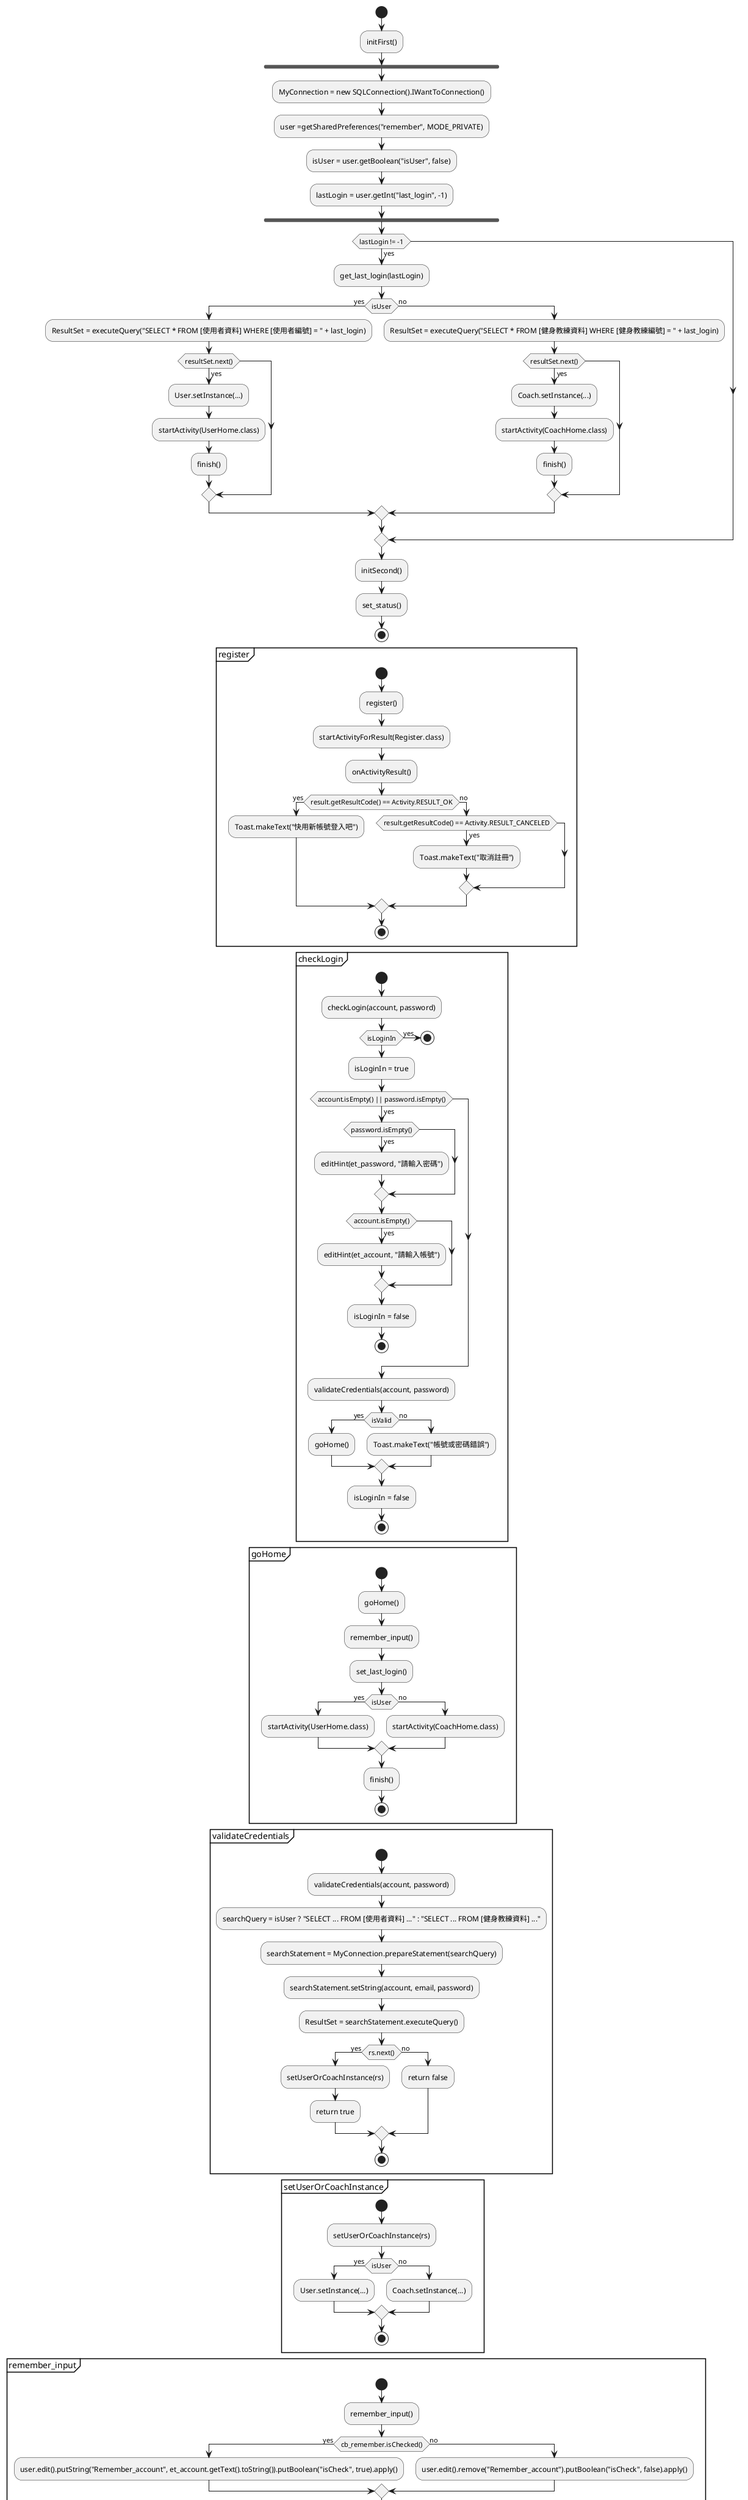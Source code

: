 plantuml
'把Login.class複製給Gemini，「請把他們轉成plaintUml，我要知道整個類別中所有函式的判斷與運行流程」
@startuml
skinparam defaultTextAlignment left

start
:initFirst();
fork
:MyConnection = new SQLConnection().IWantToConnection();
:user =getSharedPreferences("remember", MODE_PRIVATE);
:isUser = user.getBoolean("isUser", false);
:lastLogin = user.getInt("last_login", -1);
end fork
if (lastLogin != -1) then (yes)
:get_last_login(lastLogin);
    if (isUser) then (yes)
        :ResultSet = executeQuery("SELECT * FROM [使用者資料] WHERE [使用者編號] = " + last_login);
        if (resultSet.next()) then (yes)
            :User.setInstance(...);
            :startActivity(UserHome.class);
            :finish();
        endif
    else (no)
        :ResultSet = executeQuery("SELECT * FROM [健身教練資料] WHERE [健身教練編號] = " + last_login);
        if (resultSet.next()) then (yes)
            :Coach.setInstance(...);
            :startActivity(CoachHome.class);
            :finish();
        endif
    endif
endif
:initSecond();
:set_status();
stop

partition register {
start
:register();
:startActivityForResult(Register.class);
:onActivityResult();
if (result.getResultCode() == Activity.RESULT_OK) then (yes)
:Toast.makeText("快用新帳號登入吧");
else (no)
if (result.getResultCode() == Activity.RESULT_CANCELED) then (yes)
:Toast.makeText("取消註冊");
endif
endif
stop
}

partition checkLogin {
start
:checkLogin(account, password);
if (isLoginIn) then (yes)
stop
endif
:isLoginIn = true;
if (account.isEmpty() || password.isEmpty()) then (yes)
if (password.isEmpty()) then (yes)
:editHint(et_password, "請輸入密碼");
endif
if (account.isEmpty()) then (yes)
:editHint(et_account, "請輸入帳號");
endif
:isLoginIn = false;
stop
endif
:validateCredentials(account, password);
if (isValid) then (yes)
:goHome();
else (no)
:Toast.makeText("帳號或密碼錯誤");
endif
:isLoginIn = false;
stop
}

partition goHome {
start
:goHome();
:remember_input();
:set_last_login();
if (isUser) then (yes)
:startActivity(UserHome.class);
else (no)
:startActivity(CoachHome.class);
endif
:finish();
stop
}

partition validateCredentials {
start
:validateCredentials(account, password);
:searchQuery = isUser ? "SELECT ... FROM [使用者資料] ..." : "SELECT ... FROM [健身教練資料] ...";
:searchStatement = MyConnection.prepareStatement(searchQuery);
:searchStatement.setString(account, email, password);
:ResultSet = searchStatement.executeQuery();
if (rs.next()) then (yes)
:setUserOrCoachInstance(rs);
:return true;
else (no)
:return false;
endif
stop
}

partition setUserOrCoachInstance {
start
:setUserOrCoachInstance(rs);
if (isUser) then (yes)
:User.setInstance(...);
else (no)
:Coach.setInstance(...);
endif
stop
}

partition remember_input {
start
:remember_input();
if (cb_remember.isChecked()) then (yes)
:user.edit().putString("Remember_account", et_account.getText().toString()).putBoolean("isCheck", true).apply();
else (no)
:user.edit().remove("Remember_account").putBoolean("isCheck", false).apply();
endif
stop
}

partition remember_output {
start
:remember_output();
:et_account.setText(user.getString("Remember_account", ""));
:cb_remember.setChecked(user.getBoolean("isCheck", false));
stop
}
partition change_toUser {
start
:change_toUser(login_user, login_coach);
:isUser = true;
:set_status(login_user, login_coach);
stop
}

partition change_toCoach {
start
:change_toCoach(login_user, login_coach);
:isUser = false;
:set_status(login_user, login_coach);
stop
}

partition set_status {
start
:set_status(login_user, login_coach);
:login_user.setSelected(isUser);
:login_coach.setSelected(!isUser);
stop
}

partition forgotPassword {
start
:forgotPassword();
if (isDialogShow) then (yes)
stop
endif
:isDialogShow = true;
:dialogView = inflate(R.layout.main_login_forget);
:dialog = new AlertDialog.Builder(this).setView(dialogView).create();
:handleGetCodeClick(dialogView, dialog);
:dialog.setOnDismissListener(dialogInterface -> isDialogShow = false);
:dialog.show();
stop
}

partition handleGetCodeClick {
start
:handleGetCodeClick(dialogView, dialog);
:editAccount = dialogView.findViewById(R.id.forget_accountEdit);
:editEmail = dialogView.findViewById(R.id.forget_emailEdit);
:inputAccount = editAccount.getText().toString();
:userEmail = editEmail.getText().toString();
:statusHint1 = dialogView.findViewById(R.id.forget_statusHint1);
:validateEmailAndAccount(inputAccount, userEmail, statusHint1);
if (isValid) then (yes)
:sendVerificationEmail(userEmail, statusHint1);
endif
stop
}

partition validateEmailAndAccount {
start
:validateEmailAndAccount(account, email, statusHint1);
if (account.isEmpty()) then (yes)
:textHint(statusHint1, "❌ 請輸入帳號");
:return false;
endif
if (!android.util.Patterns.EMAIL_ADDRESS.matcher(email).matches()) then (yes)
:textHint(statusHint1, "❌ 信箱格式不正確");
:return false;
endif
:checkAccountExists(account, email, statusHint1);
if (accountExists) then (yes)
:return true;
else (no)
:return false;
endif
stop
}

partition checkAccountExists {
start
:checkAccountExists(account, email, statusHint1);
:searchQuery = isUser ? "SELECT ... FROM [使用者資料] ..." : "SELECT ... FROM [健身教練資料] ...";
:ResultSet = executeQuery(searchQuery);
if (rs.next()) then (yes)
:return true;
else (no)
:textHint(statusHint1, "❌ 找不到此帳號。請確認您輸入的帳號是否正確。");
:return false;
endif
stop
}

partition sendVerificationEmail {
start
:sendVerificationEmail(userEmail, statusHint1);
:randomCode = generateRandomNumber();
:JavaMailAPI.sendMail();
if (success) then (yes)
:textHint(statusHint1, "✔ 驗證碼已成功寄送，請前往您的信箱查看");
:sendTime = LocalTime.now();
if (countDownTimer != null) then (yes)
:countDownTimer.cancel();
endif
:countDownTimer = startCountdown();
:setupCodeValidation(randomCode, sendTime);
else (no)
:textHint(statusHint1, "❌ 郵件發送失敗，請再試一次。");
endif
stop
}

partition setupCodeValidation {
start
:setupCodeValidation(randomCode, sendTime);
:checkButton.setVisibility(View.VISIBLE);
:validateCode(randomCode, inputCode, sendTime);
if (isValid) then (yes)
:handleResetPasswordClick(account);
endif
stop
}

partition handleResetPasswordClick {
start
:handleResetPasswordClick(account);
:validatePasswords(newPass, checkPass);
if (isValid) then (yes)
:updatePassword(account, newPassword);
if (success) then (yes)
:dialog.dismiss();
endif
endif
stop
}

partition validatePasswords {
start
:validatePasswords(newPass, checkPass);
if (newPassword.isEmpty()) then (yes)
:textHint("❌ 請輸入新密碼");
:return false;endif
if (checkPassword.isEmpty()) then (yes)
:textHint("❌ 請再次輸入新密碼");
:return false;
endif
if (newPassword.length() < 6) then (yes)
:textHint("❌ 密碼長度需大於六個字元");
:return false;
endif
if (!checkPassword.equals(newPassword)) then (yes)
:textHint("❌ 兩次輸入的密碼不同");
:return false;
endif
:return true;
stop
}

partition updatePassword {
start
:updatePassword(account, newPassword);
:updateQuery = isUser ? "UPDATE ... [使用者資料] ..." : "UPDATE ... [健身教練資料] ...";
:updateStatement = MyConnection.prepareStatement(updateQuery);
:updateStatement.setString(newPassword, account);
if (updateStatement.executeUpdate() > 0) then (yes)
:textHint("✔ 密碼已成功重置");
:return true;
else (no)
:textHint("❌ 密碼重置失敗");
:return false;
endif
stop
}
@enduml